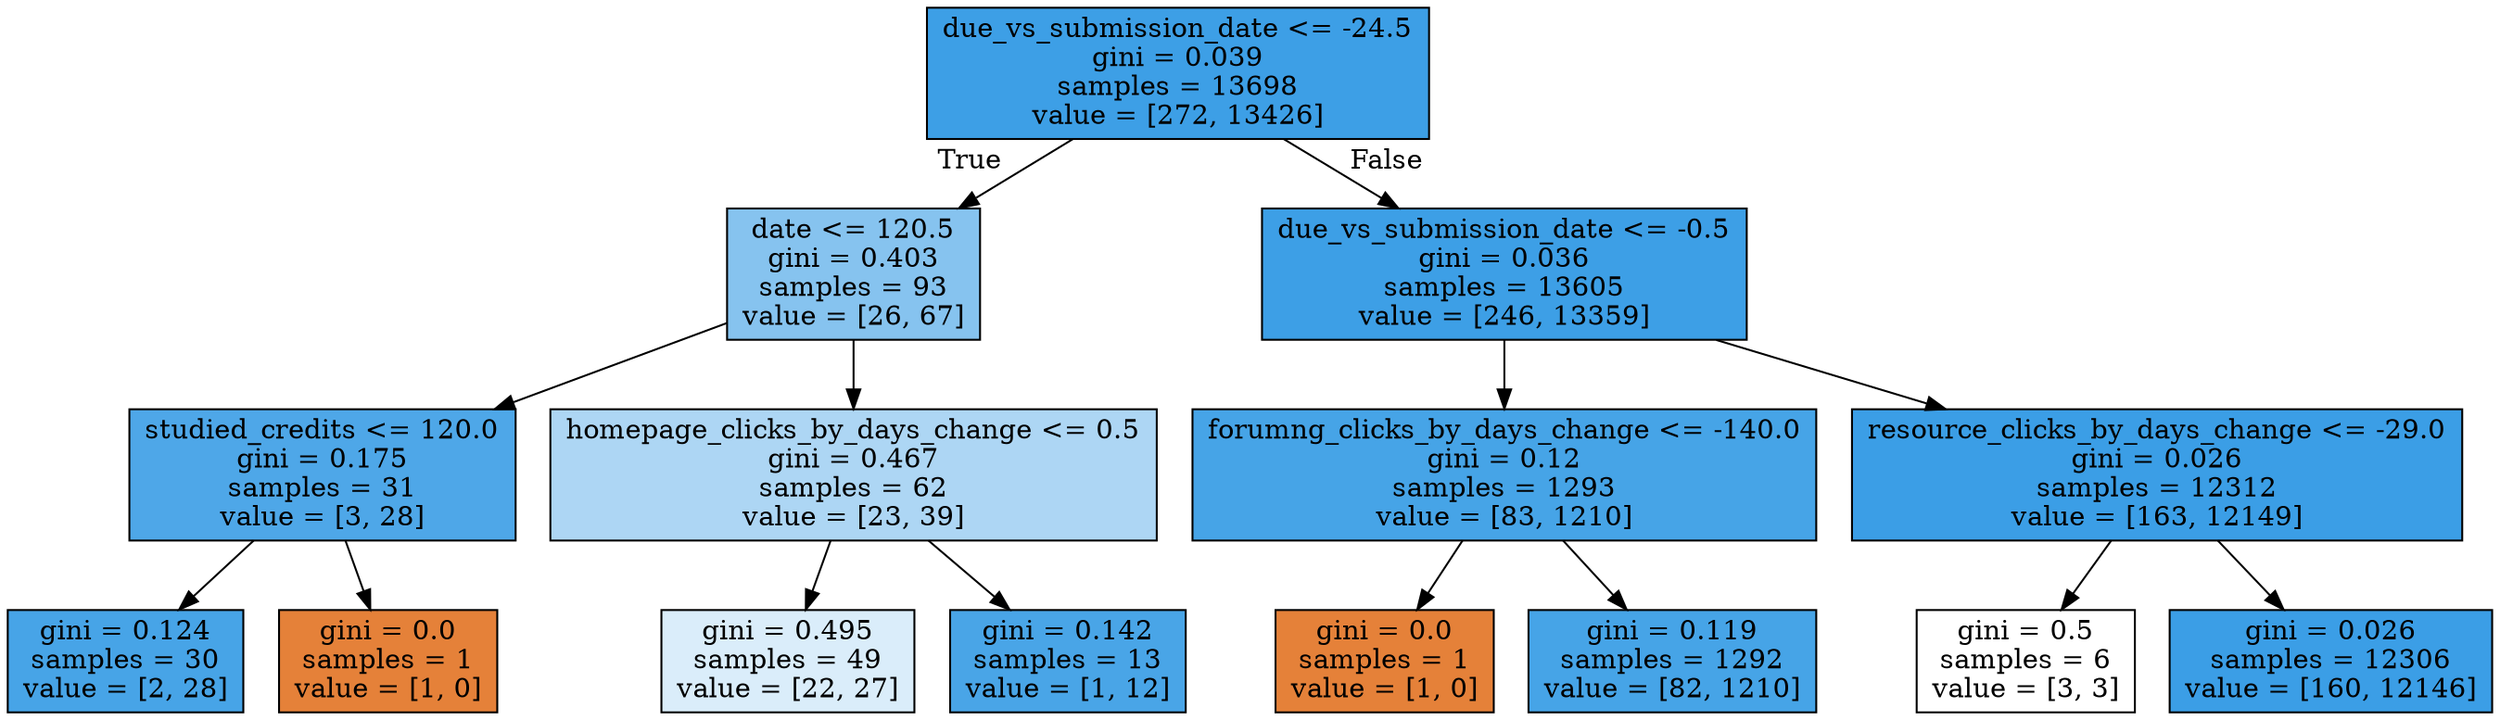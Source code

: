 digraph Tree {
node [shape=box, style="filled", color="black"] ;
0 [label="due_vs_submission_date <= -24.5\ngini = 0.039\nsamples = 13698\nvalue = [272, 13426]", fillcolor="#399de5fa"] ;
1 [label="date <= 120.5\ngini = 0.403\nsamples = 93\nvalue = [26, 67]", fillcolor="#399de59c"] ;
0 -> 1 [labeldistance=2.5, labelangle=45, headlabel="True"] ;
2 [label="studied_credits <= 120.0\ngini = 0.175\nsamples = 31\nvalue = [3, 28]", fillcolor="#399de5e4"] ;
1 -> 2 ;
3 [label="gini = 0.124\nsamples = 30\nvalue = [2, 28]", fillcolor="#399de5ed"] ;
2 -> 3 ;
4 [label="gini = 0.0\nsamples = 1\nvalue = [1, 0]", fillcolor="#e58139ff"] ;
2 -> 4 ;
5 [label="homepage_clicks_by_days_change <= 0.5\ngini = 0.467\nsamples = 62\nvalue = [23, 39]", fillcolor="#399de569"] ;
1 -> 5 ;
6 [label="gini = 0.495\nsamples = 49\nvalue = [22, 27]", fillcolor="#399de52f"] ;
5 -> 6 ;
7 [label="gini = 0.142\nsamples = 13\nvalue = [1, 12]", fillcolor="#399de5ea"] ;
5 -> 7 ;
8 [label="due_vs_submission_date <= -0.5\ngini = 0.036\nsamples = 13605\nvalue = [246, 13359]", fillcolor="#399de5fa"] ;
0 -> 8 [labeldistance=2.5, labelangle=-45, headlabel="False"] ;
9 [label="forumng_clicks_by_days_change <= -140.0\ngini = 0.12\nsamples = 1293\nvalue = [83, 1210]", fillcolor="#399de5ee"] ;
8 -> 9 ;
10 [label="gini = 0.0\nsamples = 1\nvalue = [1, 0]", fillcolor="#e58139ff"] ;
9 -> 10 ;
11 [label="gini = 0.119\nsamples = 1292\nvalue = [82, 1210]", fillcolor="#399de5ee"] ;
9 -> 11 ;
12 [label="resource_clicks_by_days_change <= -29.0\ngini = 0.026\nsamples = 12312\nvalue = [163, 12149]", fillcolor="#399de5fc"] ;
8 -> 12 ;
13 [label="gini = 0.5\nsamples = 6\nvalue = [3, 3]", fillcolor="#e5813900"] ;
12 -> 13 ;
14 [label="gini = 0.026\nsamples = 12306\nvalue = [160, 12146]", fillcolor="#399de5fc"] ;
12 -> 14 ;
}